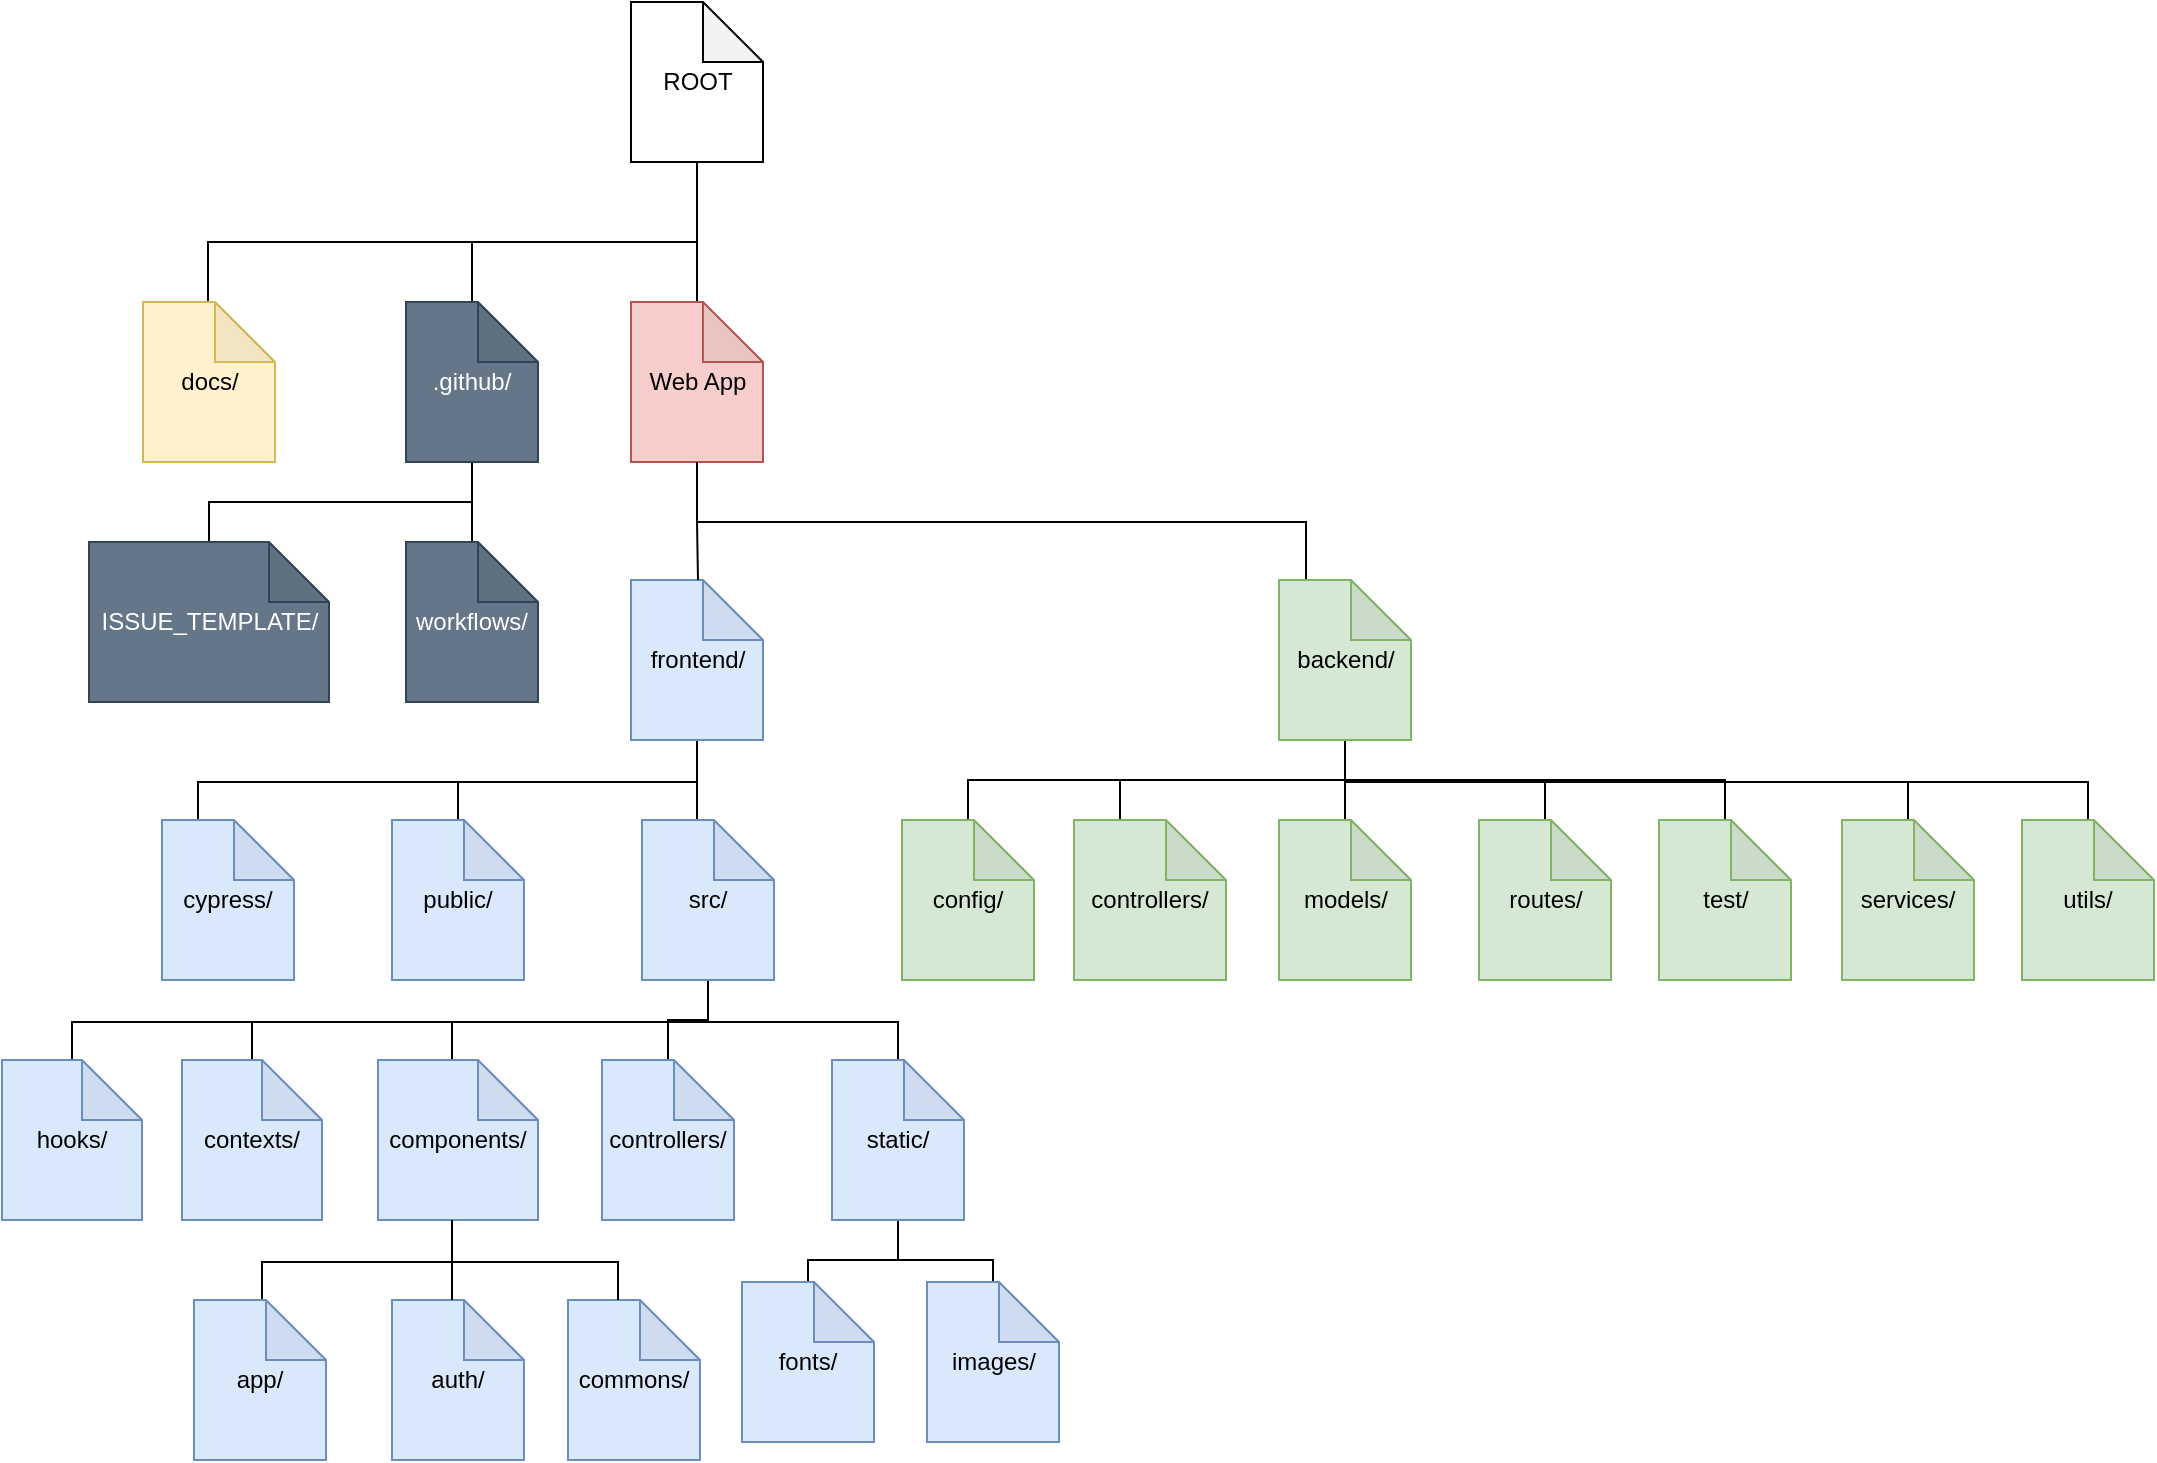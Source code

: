 <mxfile version="21.0.6" type="device"><diagram name="Page-1" id="Logt_UZWnO3CJlfqjUXF"><mxGraphModel dx="2022" dy="673" grid="1" gridSize="10" guides="1" tooltips="1" connect="1" arrows="1" fold="1" page="1" pageScale="1" pageWidth="827" pageHeight="1169" math="0" shadow="0"><root><mxCell id="0"/><mxCell id="1" parent="0"/><mxCell id="QblbB_sKUMmndIMaOqPr-29" style="edgeStyle=orthogonalEdgeStyle;rounded=0;orthogonalLoop=1;jettySize=auto;html=1;endArrow=none;endFill=0;exitX=0.5;exitY=1;exitDx=0;exitDy=0;exitPerimeter=0;" parent="1" source="Af3UFjUPi8hKi6FudJCO-1" target="QblbB_sKUMmndIMaOqPr-4" edge="1"><mxGeometry relative="1" as="geometry"><Array as="points"><mxPoint x="178" y="280"/><mxPoint x="482" y="280"/></Array></mxGeometry></mxCell><mxCell id="QblbB_sKUMmndIMaOqPr-38" style="edgeStyle=orthogonalEdgeStyle;rounded=0;orthogonalLoop=1;jettySize=auto;html=1;endArrow=none;endFill=0;" parent="1" source="QblbB_sKUMmndIMaOqPr-2" target="Af3UFjUPi8hKi6FudJCO-1" edge="1"><mxGeometry relative="1" as="geometry"/></mxCell><mxCell id="Af3UFjUPi8hKi6FudJCO-32" style="edgeStyle=orthogonalEdgeStyle;rounded=0;orthogonalLoop=1;jettySize=auto;html=1;endArrow=none;endFill=0;" edge="1" parent="1" source="QblbB_sKUMmndIMaOqPr-2" target="QblbB_sKUMmndIMaOqPr-7"><mxGeometry relative="1" as="geometry"><Array as="points"><mxPoint x="177" y="140"/><mxPoint x="65" y="140"/></Array></mxGeometry></mxCell><mxCell id="Af3UFjUPi8hKi6FudJCO-33" style="edgeStyle=orthogonalEdgeStyle;rounded=0;orthogonalLoop=1;jettySize=auto;html=1;endArrow=none;endFill=0;" edge="1" parent="1" source="QblbB_sKUMmndIMaOqPr-2" target="QblbB_sKUMmndIMaOqPr-65"><mxGeometry relative="1" as="geometry"><Array as="points"><mxPoint x="177" y="140"/><mxPoint x="-67" y="140"/></Array></mxGeometry></mxCell><mxCell id="QblbB_sKUMmndIMaOqPr-2" value="ROOT" style="shape=note;whiteSpace=wrap;html=1;backgroundOutline=1;darkOpacity=0.05;" parent="1" vertex="1"><mxGeometry x="144.5" y="20" width="66" height="80" as="geometry"/></mxCell><mxCell id="QblbB_sKUMmndIMaOqPr-26" value="" style="edgeStyle=orthogonalEdgeStyle;rounded=0;orthogonalLoop=1;jettySize=auto;html=1;endArrow=none;endFill=0;" parent="1" source="QblbB_sKUMmndIMaOqPr-3" edge="1"><mxGeometry relative="1" as="geometry"><mxPoint x="177.5" y="429.0" as="targetPoint"/></mxGeometry></mxCell><mxCell id="Af3UFjUPi8hKi6FudJCO-7" style="edgeStyle=orthogonalEdgeStyle;rounded=0;orthogonalLoop=1;jettySize=auto;html=1;entryX=0;entryY=0;entryDx=18;entryDy=0;entryPerimeter=0;endArrow=none;endFill=0;" edge="1" parent="1" source="QblbB_sKUMmndIMaOqPr-3" target="Af3UFjUPi8hKi6FudJCO-5"><mxGeometry relative="1" as="geometry"><Array as="points"><mxPoint x="178" y="410"/><mxPoint x="-72" y="410"/></Array></mxGeometry></mxCell><mxCell id="Af3UFjUPi8hKi6FudJCO-8" style="edgeStyle=orthogonalEdgeStyle;rounded=0;orthogonalLoop=1;jettySize=auto;html=1;endArrow=none;endFill=0;" edge="1" parent="1" source="QblbB_sKUMmndIMaOqPr-3" target="QblbB_sKUMmndIMaOqPr-10"><mxGeometry relative="1" as="geometry"><Array as="points"><mxPoint x="178" y="410"/><mxPoint x="58" y="410"/></Array></mxGeometry></mxCell><mxCell id="QblbB_sKUMmndIMaOqPr-3" value="frontend/" style="shape=note;whiteSpace=wrap;html=1;backgroundOutline=1;darkOpacity=0.05;fillColor=#dae8fc;strokeColor=#6c8ebf;" parent="1" vertex="1"><mxGeometry x="144.5" y="309" width="66" height="80" as="geometry"/></mxCell><mxCell id="QblbB_sKUMmndIMaOqPr-46" style="edgeStyle=orthogonalEdgeStyle;rounded=0;orthogonalLoop=1;jettySize=auto;html=1;entryX=0;entryY=0;entryDx=23;entryDy=0;entryPerimeter=0;endArrow=none;endFill=0;" parent="1" source="QblbB_sKUMmndIMaOqPr-4" target="QblbB_sKUMmndIMaOqPr-44" edge="1"><mxGeometry relative="1" as="geometry"><Array as="points"><mxPoint x="567.5" y="409"/><mxPoint x="447.5" y="409"/></Array></mxGeometry></mxCell><mxCell id="QblbB_sKUMmndIMaOqPr-47" style="edgeStyle=orthogonalEdgeStyle;rounded=0;orthogonalLoop=1;jettySize=auto;html=1;endArrow=none;endFill=0;" parent="1" source="QblbB_sKUMmndIMaOqPr-4" target="QblbB_sKUMmndIMaOqPr-43" edge="1"><mxGeometry relative="1" as="geometry"><Array as="points"><mxPoint x="567.5" y="409"/><mxPoint x="371.5" y="409"/></Array></mxGeometry></mxCell><mxCell id="QblbB_sKUMmndIMaOqPr-48" style="edgeStyle=orthogonalEdgeStyle;rounded=0;orthogonalLoop=1;jettySize=auto;html=1;endArrow=none;endFill=0;" parent="1" source="QblbB_sKUMmndIMaOqPr-4" target="QblbB_sKUMmndIMaOqPr-17" edge="1"><mxGeometry relative="1" as="geometry"><Array as="points"><mxPoint x="567.5" y="409"/><mxPoint x="667.5" y="409"/></Array></mxGeometry></mxCell><mxCell id="QblbB_sKUMmndIMaOqPr-49" style="edgeStyle=orthogonalEdgeStyle;rounded=0;orthogonalLoop=1;jettySize=auto;html=1;endArrow=none;endFill=0;" parent="1" source="QblbB_sKUMmndIMaOqPr-4" target="QblbB_sKUMmndIMaOqPr-18" edge="1"><mxGeometry relative="1" as="geometry"><Array as="points"><mxPoint x="567.5" y="409"/><mxPoint x="767.5" y="409"/></Array></mxGeometry></mxCell><mxCell id="QblbB_sKUMmndIMaOqPr-50" style="edgeStyle=orthogonalEdgeStyle;rounded=0;orthogonalLoop=1;jettySize=auto;html=1;endArrow=none;endFill=0;" parent="1" source="QblbB_sKUMmndIMaOqPr-4" target="QblbB_sKUMmndIMaOqPr-20" edge="1"><mxGeometry relative="1" as="geometry"><Array as="points"><mxPoint x="567.5" y="409"/><mxPoint x="857.5" y="409"/></Array></mxGeometry></mxCell><mxCell id="Af3UFjUPi8hKi6FudJCO-30" style="edgeStyle=orthogonalEdgeStyle;rounded=0;orthogonalLoop=1;jettySize=auto;html=1;endArrow=none;endFill=0;" edge="1" parent="1" source="QblbB_sKUMmndIMaOqPr-4" target="Af3UFjUPi8hKi6FudJCO-28"><mxGeometry relative="1" as="geometry"><Array as="points"><mxPoint x="502" y="410"/><mxPoint x="783" y="410"/></Array></mxGeometry></mxCell><mxCell id="Af3UFjUPi8hKi6FudJCO-31" style="edgeStyle=orthogonalEdgeStyle;rounded=0;orthogonalLoop=1;jettySize=auto;html=1;endArrow=none;endFill=0;" edge="1" parent="1" source="QblbB_sKUMmndIMaOqPr-4" target="Af3UFjUPi8hKi6FudJCO-29"><mxGeometry relative="1" as="geometry"><Array as="points"><mxPoint x="502" y="410"/><mxPoint x="873" y="410"/></Array></mxGeometry></mxCell><mxCell id="QblbB_sKUMmndIMaOqPr-4" value="backend/" style="shape=note;whiteSpace=wrap;html=1;backgroundOutline=1;darkOpacity=0.05;fillColor=#d5e8d4;strokeColor=#82b366;" parent="1" vertex="1"><mxGeometry x="468.5" y="309" width="66" height="80" as="geometry"/></mxCell><mxCell id="QblbB_sKUMmndIMaOqPr-35" value="" style="edgeStyle=orthogonalEdgeStyle;rounded=0;orthogonalLoop=1;jettySize=auto;html=1;endArrow=none;endFill=0;" parent="1" source="QblbB_sKUMmndIMaOqPr-7" target="QblbB_sKUMmndIMaOqPr-9" edge="1"><mxGeometry relative="1" as="geometry"/></mxCell><mxCell id="QblbB_sKUMmndIMaOqPr-37" style="edgeStyle=orthogonalEdgeStyle;rounded=0;orthogonalLoop=1;jettySize=auto;html=1;endArrow=none;endFill=0;" parent="1" source="QblbB_sKUMmndIMaOqPr-7" target="QblbB_sKUMmndIMaOqPr-8" edge="1"><mxGeometry relative="1" as="geometry"><Array as="points"><mxPoint x="-9" y="270"/><mxPoint x="-152" y="270"/></Array></mxGeometry></mxCell><mxCell id="QblbB_sKUMmndIMaOqPr-7" value=".github/" style="shape=note;whiteSpace=wrap;html=1;backgroundOutline=1;darkOpacity=0.05;fillColor=#647687;strokeColor=#314354;fontColor=#ffffff;" parent="1" vertex="1"><mxGeometry x="32" y="170" width="66" height="80" as="geometry"/></mxCell><mxCell id="QblbB_sKUMmndIMaOqPr-8" value="ISSUE_TEMPLATE/" style="shape=note;whiteSpace=wrap;html=1;backgroundOutline=1;darkOpacity=0.05;fillColor=#647687;strokeColor=#314354;fontColor=#ffffff;" parent="1" vertex="1"><mxGeometry x="-126.5" y="290" width="120" height="80" as="geometry"/></mxCell><mxCell id="QblbB_sKUMmndIMaOqPr-9" value="workflows/" style="shape=note;whiteSpace=wrap;html=1;backgroundOutline=1;darkOpacity=0.05;fillColor=#647687;strokeColor=#314354;fontColor=#ffffff;" parent="1" vertex="1"><mxGeometry x="32" y="290" width="66" height="80" as="geometry"/></mxCell><mxCell id="QblbB_sKUMmndIMaOqPr-10" value="public/" style="shape=note;whiteSpace=wrap;html=1;backgroundOutline=1;darkOpacity=0.05;fillColor=#dae8fc;strokeColor=#6c8ebf;" parent="1" vertex="1"><mxGeometry x="25" y="429" width="66" height="80" as="geometry"/></mxCell><mxCell id="Af3UFjUPi8hKi6FudJCO-13" style="edgeStyle=orthogonalEdgeStyle;rounded=0;orthogonalLoop=1;jettySize=auto;html=1;endArrow=none;endFill=0;" edge="1" parent="1" source="QblbB_sKUMmndIMaOqPr-11" target="QblbB_sKUMmndIMaOqPr-13"><mxGeometry relative="1" as="geometry"><Array as="points"><mxPoint x="183" y="530"/><mxPoint x="55" y="530"/></Array></mxGeometry></mxCell><mxCell id="Af3UFjUPi8hKi6FudJCO-24" style="edgeStyle=orthogonalEdgeStyle;rounded=0;orthogonalLoop=1;jettySize=auto;html=1;endArrow=none;endFill=0;" edge="1" parent="1" source="QblbB_sKUMmndIMaOqPr-11" target="QblbB_sKUMmndIMaOqPr-15"><mxGeometry relative="1" as="geometry"><Array as="points"><mxPoint x="183" y="530"/><mxPoint x="278" y="530"/></Array></mxGeometry></mxCell><mxCell id="Af3UFjUPi8hKi6FudJCO-25" style="edgeStyle=orthogonalEdgeStyle;rounded=0;orthogonalLoop=1;jettySize=auto;html=1;endArrow=none;endFill=0;" edge="1" parent="1" source="QblbB_sKUMmndIMaOqPr-11" target="QblbB_sKUMmndIMaOqPr-14"><mxGeometry relative="1" as="geometry"/></mxCell><mxCell id="Af3UFjUPi8hKi6FudJCO-26" style="edgeStyle=orthogonalEdgeStyle;rounded=0;orthogonalLoop=1;jettySize=auto;html=1;endArrow=none;endFill=0;" edge="1" parent="1" source="QblbB_sKUMmndIMaOqPr-11" target="Af3UFjUPi8hKi6FudJCO-22"><mxGeometry relative="1" as="geometry"><Array as="points"><mxPoint x="183" y="530"/><mxPoint x="-45" y="530"/></Array></mxGeometry></mxCell><mxCell id="Af3UFjUPi8hKi6FudJCO-27" style="edgeStyle=orthogonalEdgeStyle;rounded=0;orthogonalLoop=1;jettySize=auto;html=1;endArrow=none;endFill=0;" edge="1" parent="1" source="QblbB_sKUMmndIMaOqPr-11" target="Af3UFjUPi8hKi6FudJCO-23"><mxGeometry relative="1" as="geometry"><Array as="points"><mxPoint x="183" y="530"/><mxPoint x="-135" y="530"/></Array></mxGeometry></mxCell><mxCell id="QblbB_sKUMmndIMaOqPr-11" value="src/" style="shape=note;whiteSpace=wrap;html=1;backgroundOutline=1;darkOpacity=0.05;fillColor=#dae8fc;strokeColor=#6c8ebf;" parent="1" vertex="1"><mxGeometry x="150" y="429" width="66" height="80" as="geometry"/></mxCell><mxCell id="Af3UFjUPi8hKi6FudJCO-15" style="edgeStyle=orthogonalEdgeStyle;rounded=0;orthogonalLoop=1;jettySize=auto;html=1;endArrow=none;endFill=0;" edge="1" parent="1" source="QblbB_sKUMmndIMaOqPr-13" target="QblbB_sKUMmndIMaOqPr-51"><mxGeometry relative="1" as="geometry"><Array as="points"><mxPoint x="55" y="650"/><mxPoint x="-40" y="650"/></Array></mxGeometry></mxCell><mxCell id="QblbB_sKUMmndIMaOqPr-13" value="components/" style="shape=note;whiteSpace=wrap;html=1;backgroundOutline=1;darkOpacity=0.05;fillColor=#dae8fc;strokeColor=#6c8ebf;" parent="1" vertex="1"><mxGeometry x="18" y="549" width="80" height="80" as="geometry"/></mxCell><mxCell id="QblbB_sKUMmndIMaOqPr-14" value="controllers/" style="shape=note;whiteSpace=wrap;html=1;backgroundOutline=1;darkOpacity=0.05;fillColor=#dae8fc;strokeColor=#6c8ebf;" parent="1" vertex="1"><mxGeometry x="130" y="549" width="66" height="80" as="geometry"/></mxCell><mxCell id="Af3UFjUPi8hKi6FudJCO-11" style="edgeStyle=orthogonalEdgeStyle;rounded=0;orthogonalLoop=1;jettySize=auto;html=1;endArrow=none;endFill=0;" edge="1" parent="1" source="QblbB_sKUMmndIMaOqPr-15" target="Af3UFjUPi8hKi6FudJCO-9"><mxGeometry relative="1" as="geometry"/></mxCell><mxCell id="Af3UFjUPi8hKi6FudJCO-12" style="edgeStyle=orthogonalEdgeStyle;rounded=0;orthogonalLoop=1;jettySize=auto;html=1;endArrow=none;endFill=0;" edge="1" parent="1" source="QblbB_sKUMmndIMaOqPr-15" target="Af3UFjUPi8hKi6FudJCO-10"><mxGeometry relative="1" as="geometry"/></mxCell><mxCell id="QblbB_sKUMmndIMaOqPr-15" value="static/" style="shape=note;whiteSpace=wrap;html=1;backgroundOutline=1;darkOpacity=0.05;fillColor=#dae8fc;strokeColor=#6c8ebf;" parent="1" vertex="1"><mxGeometry x="245" y="549" width="66" height="80" as="geometry"/></mxCell><mxCell id="QblbB_sKUMmndIMaOqPr-17" value="models/" style="shape=note;whiteSpace=wrap;html=1;backgroundOutline=1;darkOpacity=0.05;fillColor=#d5e8d4;strokeColor=#82b366;" parent="1" vertex="1"><mxGeometry x="468.5" y="429" width="66" height="80" as="geometry"/></mxCell><mxCell id="QblbB_sKUMmndIMaOqPr-18" value="routes/" style="shape=note;whiteSpace=wrap;html=1;backgroundOutline=1;darkOpacity=0.05;fillColor=#d5e8d4;strokeColor=#82b366;" parent="1" vertex="1"><mxGeometry x="568.5" y="429" width="66" height="80" as="geometry"/></mxCell><mxCell id="QblbB_sKUMmndIMaOqPr-20" value="test/" style="shape=note;whiteSpace=wrap;html=1;backgroundOutline=1;darkOpacity=0.05;fillColor=#d5e8d4;strokeColor=#82b366;" parent="1" vertex="1"><mxGeometry x="658.5" y="429" width="66" height="80" as="geometry"/></mxCell><mxCell id="QblbB_sKUMmndIMaOqPr-43" value="config/" style="shape=note;whiteSpace=wrap;html=1;backgroundOutline=1;darkOpacity=0.05;fillColor=#d5e8d4;strokeColor=#82b366;" parent="1" vertex="1"><mxGeometry x="280" y="429" width="66" height="80" as="geometry"/></mxCell><mxCell id="QblbB_sKUMmndIMaOqPr-44" value="controllers/" style="shape=note;whiteSpace=wrap;html=1;backgroundOutline=1;darkOpacity=0.05;fillColor=#d5e8d4;strokeColor=#82b366;" parent="1" vertex="1"><mxGeometry x="366" y="429" width="76" height="80" as="geometry"/></mxCell><mxCell id="QblbB_sKUMmndIMaOqPr-51" value="app/" style="shape=note;whiteSpace=wrap;html=1;backgroundOutline=1;darkOpacity=0.05;fillColor=#dae8fc;strokeColor=#6c8ebf;" parent="1" vertex="1"><mxGeometry x="-74" y="669" width="66" height="80" as="geometry"/></mxCell><mxCell id="QblbB_sKUMmndIMaOqPr-52" value="auth/" style="shape=note;whiteSpace=wrap;html=1;backgroundOutline=1;darkOpacity=0.05;fillColor=#dae8fc;strokeColor=#6c8ebf;" parent="1" vertex="1"><mxGeometry x="25" y="669" width="66" height="80" as="geometry"/></mxCell><mxCell id="QblbB_sKUMmndIMaOqPr-65" value="docs/" style="shape=note;whiteSpace=wrap;html=1;backgroundOutline=1;darkOpacity=0.05;fillColor=#fff2cc;strokeColor=#d6b656;" parent="1" vertex="1"><mxGeometry x="-99.5" y="170" width="66" height="80" as="geometry"/></mxCell><mxCell id="Af3UFjUPi8hKi6FudJCO-1" value="Web App" style="shape=note;whiteSpace=wrap;html=1;backgroundOutline=1;darkOpacity=0.05;fillColor=#f8cecc;strokeColor=#b85450;" vertex="1" parent="1"><mxGeometry x="144.5" y="170" width="66" height="80" as="geometry"/></mxCell><mxCell id="Af3UFjUPi8hKi6FudJCO-2" style="edgeStyle=orthogonalEdgeStyle;rounded=0;orthogonalLoop=1;jettySize=auto;html=1;endArrow=none;endFill=0;exitX=0.5;exitY=1;exitDx=0;exitDy=0;exitPerimeter=0;" edge="1" parent="1" source="Af3UFjUPi8hKi6FudJCO-1" target="QblbB_sKUMmndIMaOqPr-3"><mxGeometry relative="1" as="geometry"><Array as="points"><mxPoint x="178" y="280"/><mxPoint x="178" y="280"/></Array><mxPoint x="188" y="260" as="sourcePoint"/><mxPoint x="492" y="319" as="targetPoint"/></mxGeometry></mxCell><mxCell id="Af3UFjUPi8hKi6FudJCO-5" value="cypress/" style="shape=note;whiteSpace=wrap;html=1;backgroundOutline=1;darkOpacity=0.05;fillColor=#dae8fc;strokeColor=#6c8ebf;" vertex="1" parent="1"><mxGeometry x="-90" y="429" width="66" height="80" as="geometry"/></mxCell><mxCell id="Af3UFjUPi8hKi6FudJCO-9" value="fonts/" style="shape=note;whiteSpace=wrap;html=1;backgroundOutline=1;darkOpacity=0.05;fillColor=#dae8fc;strokeColor=#6c8ebf;" vertex="1" parent="1"><mxGeometry x="200" y="660" width="66" height="80" as="geometry"/></mxCell><mxCell id="Af3UFjUPi8hKi6FudJCO-10" value="images/" style="shape=note;whiteSpace=wrap;html=1;backgroundOutline=1;darkOpacity=0.05;fillColor=#dae8fc;strokeColor=#6c8ebf;" vertex="1" parent="1"><mxGeometry x="292.5" y="660" width="66" height="80" as="geometry"/></mxCell><mxCell id="Af3UFjUPi8hKi6FudJCO-16" value="commons/" style="shape=note;whiteSpace=wrap;html=1;backgroundOutline=1;darkOpacity=0.05;fillColor=#dae8fc;strokeColor=#6c8ebf;" vertex="1" parent="1"><mxGeometry x="113" y="669" width="66" height="80" as="geometry"/></mxCell><mxCell id="Af3UFjUPi8hKi6FudJCO-18" style="edgeStyle=orthogonalEdgeStyle;rounded=0;orthogonalLoop=1;jettySize=auto;html=1;endArrow=none;endFill=0;" edge="1" parent="1"><mxGeometry relative="1" as="geometry"><mxPoint x="55" y="629" as="sourcePoint"/><mxPoint x="55" y="669" as="targetPoint"/><Array as="points"><mxPoint x="55" y="660"/><mxPoint x="55" y="660"/></Array></mxGeometry></mxCell><mxCell id="Af3UFjUPi8hKi6FudJCO-19" style="edgeStyle=orthogonalEdgeStyle;rounded=0;orthogonalLoop=1;jettySize=auto;html=1;endArrow=none;endFill=0;" edge="1" parent="1"><mxGeometry relative="1" as="geometry"><mxPoint x="55" y="629" as="sourcePoint"/><mxPoint x="138" y="669" as="targetPoint"/><Array as="points"><mxPoint x="55" y="650"/><mxPoint x="138" y="650"/></Array></mxGeometry></mxCell><mxCell id="Af3UFjUPi8hKi6FudJCO-22" value="contexts/" style="shape=note;whiteSpace=wrap;html=1;backgroundOutline=1;darkOpacity=0.05;fillColor=#dae8fc;strokeColor=#6c8ebf;" vertex="1" parent="1"><mxGeometry x="-80" y="549" width="70" height="80" as="geometry"/></mxCell><mxCell id="Af3UFjUPi8hKi6FudJCO-23" value="hooks/" style="shape=note;whiteSpace=wrap;html=1;backgroundOutline=1;darkOpacity=0.05;fillColor=#dae8fc;strokeColor=#6c8ebf;" vertex="1" parent="1"><mxGeometry x="-170" y="549" width="70" height="80" as="geometry"/></mxCell><mxCell id="Af3UFjUPi8hKi6FudJCO-28" value="services/" style="shape=note;whiteSpace=wrap;html=1;backgroundOutline=1;darkOpacity=0.05;fillColor=#d5e8d4;strokeColor=#82b366;" vertex="1" parent="1"><mxGeometry x="750" y="429" width="66" height="80" as="geometry"/></mxCell><mxCell id="Af3UFjUPi8hKi6FudJCO-29" value="utils/" style="shape=note;whiteSpace=wrap;html=1;backgroundOutline=1;darkOpacity=0.05;fillColor=#d5e8d4;strokeColor=#82b366;" vertex="1" parent="1"><mxGeometry x="840" y="429" width="66" height="80" as="geometry"/></mxCell></root></mxGraphModel></diagram></mxfile>